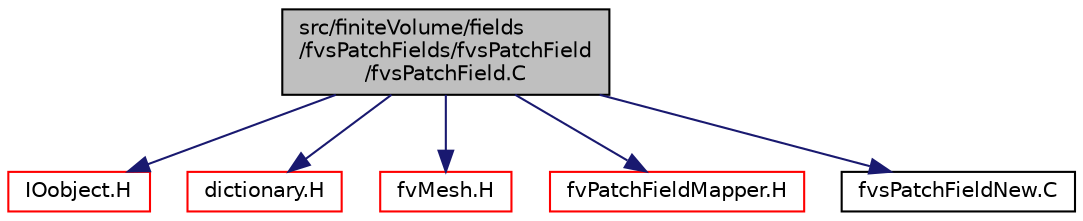 digraph "src/finiteVolume/fields/fvsPatchFields/fvsPatchField/fvsPatchField.C"
{
  bgcolor="transparent";
  edge [fontname="Helvetica",fontsize="10",labelfontname="Helvetica",labelfontsize="10"];
  node [fontname="Helvetica",fontsize="10",shape=record];
  Node0 [label="src/finiteVolume/fields\l/fvsPatchFields/fvsPatchField\l/fvsPatchField.C",height=0.2,width=0.4,color="black", fillcolor="grey75", style="filled", fontcolor="black"];
  Node0 -> Node1 [color="midnightblue",fontsize="10",style="solid",fontname="Helvetica"];
  Node1 [label="IOobject.H",height=0.2,width=0.4,color="red",URL="$a09713.html"];
  Node0 -> Node57 [color="midnightblue",fontsize="10",style="solid",fontname="Helvetica"];
  Node57 [label="dictionary.H",height=0.2,width=0.4,color="red",URL="$a09506.html"];
  Node0 -> Node88 [color="midnightblue",fontsize="10",style="solid",fontname="Helvetica"];
  Node88 [label="fvMesh.H",height=0.2,width=0.4,color="red",URL="$a03719.html"];
  Node0 -> Node283 [color="midnightblue",fontsize="10",style="solid",fontname="Helvetica"];
  Node283 [label="fvPatchFieldMapper.H",height=0.2,width=0.4,color="red",URL="$a02630.html"];
  Node0 -> Node284 [color="midnightblue",fontsize="10",style="solid",fontname="Helvetica"];
  Node284 [label="fvsPatchFieldNew.C",height=0.2,width=0.4,color="black",URL="$a02876.html"];
}
